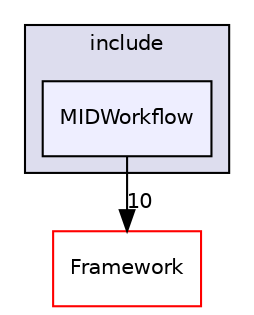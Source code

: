 digraph "/home/travis/build/AliceO2Group/AliceO2/Detectors/MUON/MID/Workflow/include/MIDWorkflow" {
  bgcolor=transparent;
  compound=true
  node [ fontsize="10", fontname="Helvetica"];
  edge [ labelfontsize="10", labelfontname="Helvetica"];
  subgraph clusterdir_2bb5eb61d33140858f79122ad9ee2c7f {
    graph [ bgcolor="#ddddee", pencolor="black", label="include" fontname="Helvetica", fontsize="10", URL="dir_2bb5eb61d33140858f79122ad9ee2c7f.html"]
  dir_8da4417866e9b101c8c6992e70f49dba [shape=box, label="MIDWorkflow", style="filled", fillcolor="#eeeeff", pencolor="black", URL="dir_8da4417866e9b101c8c6992e70f49dba.html"];
  }
  dir_bcbb2cf9a3d3d83e5515c82071a07177 [shape=box label="Framework" color="red" URL="dir_bcbb2cf9a3d3d83e5515c82071a07177.html"];
  dir_8da4417866e9b101c8c6992e70f49dba->dir_bcbb2cf9a3d3d83e5515c82071a07177 [headlabel="10", labeldistance=1.5 headhref="dir_000356_000031.html"];
}
